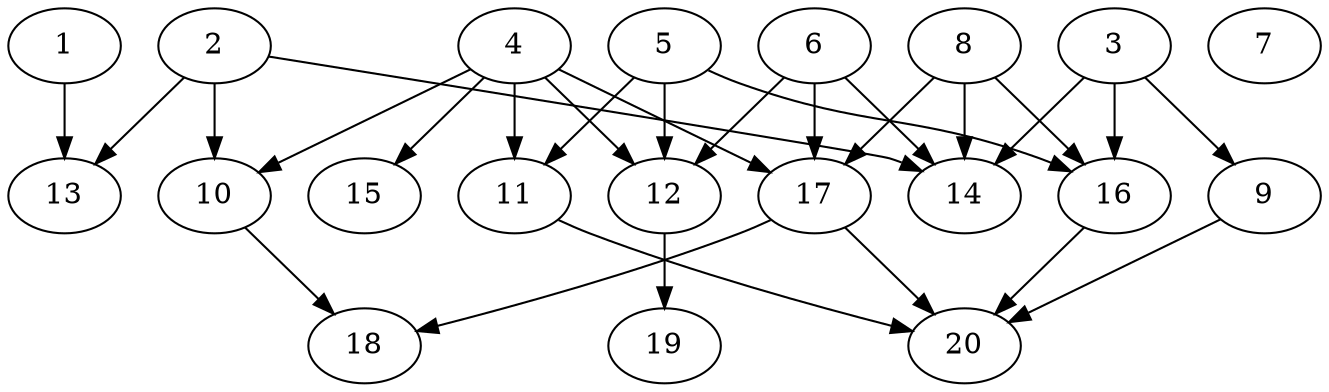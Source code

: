 // DAG automatically generated by daggen at Sat Jul 27 15:38:39 2019
// ./daggen --dot -n 20 --ccr 0.3 --fat 0.7 --regular 0.5 --density 0.4 --mindata 5242880 --maxdata 52428800 
digraph G {
  1 [size="87610027", alpha="0.18", expect_size="26283008"] 
  1 -> 13 [size ="26283008"]
  2 [size="171837440", alpha="0.14", expect_size="51551232"] 
  2 -> 10 [size ="51551232"]
  2 -> 13 [size ="51551232"]
  2 -> 14 [size ="51551232"]
  3 [size="160174080", alpha="0.03", expect_size="48052224"] 
  3 -> 9 [size ="48052224"]
  3 -> 14 [size ="48052224"]
  3 -> 16 [size ="48052224"]
  4 [size="120265387", alpha="0.02", expect_size="36079616"] 
  4 -> 10 [size ="36079616"]
  4 -> 11 [size ="36079616"]
  4 -> 12 [size ="36079616"]
  4 -> 15 [size ="36079616"]
  4 -> 17 [size ="36079616"]
  5 [size="101010773", alpha="0.08", expect_size="30303232"] 
  5 -> 11 [size ="30303232"]
  5 -> 12 [size ="30303232"]
  5 -> 16 [size ="30303232"]
  6 [size="119118507", alpha="0.18", expect_size="35735552"] 
  6 -> 12 [size ="35735552"]
  6 -> 14 [size ="35735552"]
  6 -> 17 [size ="35735552"]
  7 [size="137714347", alpha="0.03", expect_size="41314304"] 
  8 [size="69795840", alpha="0.16", expect_size="20938752"] 
  8 -> 14 [size ="20938752"]
  8 -> 16 [size ="20938752"]
  8 -> 17 [size ="20938752"]
  9 [size="101188267", alpha="0.09", expect_size="30356480"] 
  9 -> 20 [size ="30356480"]
  10 [size="48541013", alpha="0.02", expect_size="14562304"] 
  10 -> 18 [size ="14562304"]
  11 [size="145107627", alpha="0.19", expect_size="43532288"] 
  11 -> 20 [size ="43532288"]
  12 [size="127996587", alpha="0.12", expect_size="38398976"] 
  12 -> 19 [size ="38398976"]
  13 [size="79097173", alpha="0.09", expect_size="23729152"] 
  14 [size="104946347", alpha="0.07", expect_size="31483904"] 
  15 [size="119067307", alpha="0.13", expect_size="35720192"] 
  16 [size="21650773", alpha="0.04", expect_size="6495232"] 
  16 -> 20 [size ="6495232"]
  17 [size="166184960", alpha="0.01", expect_size="49855488"] 
  17 -> 18 [size ="49855488"]
  17 -> 20 [size ="49855488"]
  18 [size="28682240", alpha="0.16", expect_size="8604672"] 
  19 [size="150923947", alpha="0.12", expect_size="45277184"] 
  20 [size="63307093", alpha="0.18", expect_size="18992128"] 
}

